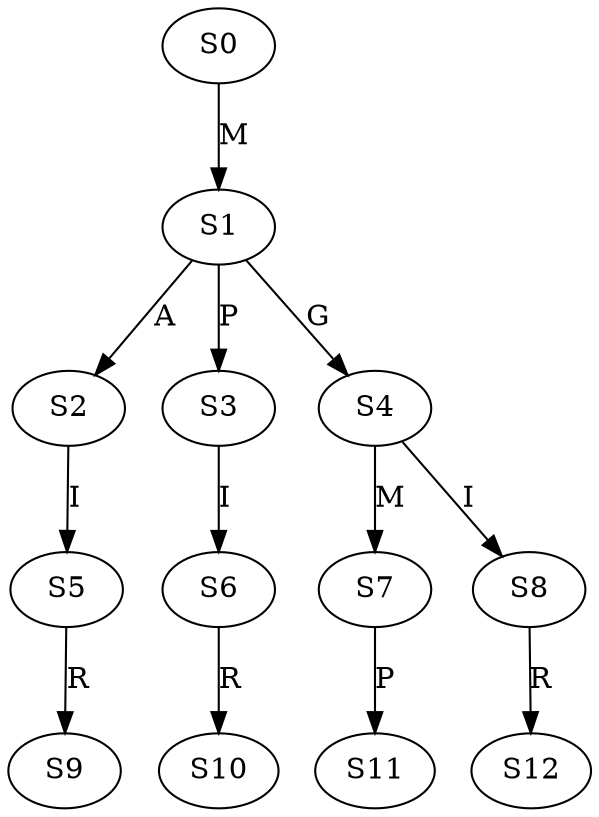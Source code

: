 strict digraph  {
	S0 -> S1 [ label = M ];
	S1 -> S2 [ label = A ];
	S1 -> S3 [ label = P ];
	S1 -> S4 [ label = G ];
	S2 -> S5 [ label = I ];
	S3 -> S6 [ label = I ];
	S4 -> S7 [ label = M ];
	S4 -> S8 [ label = I ];
	S5 -> S9 [ label = R ];
	S6 -> S10 [ label = R ];
	S7 -> S11 [ label = P ];
	S8 -> S12 [ label = R ];
}

